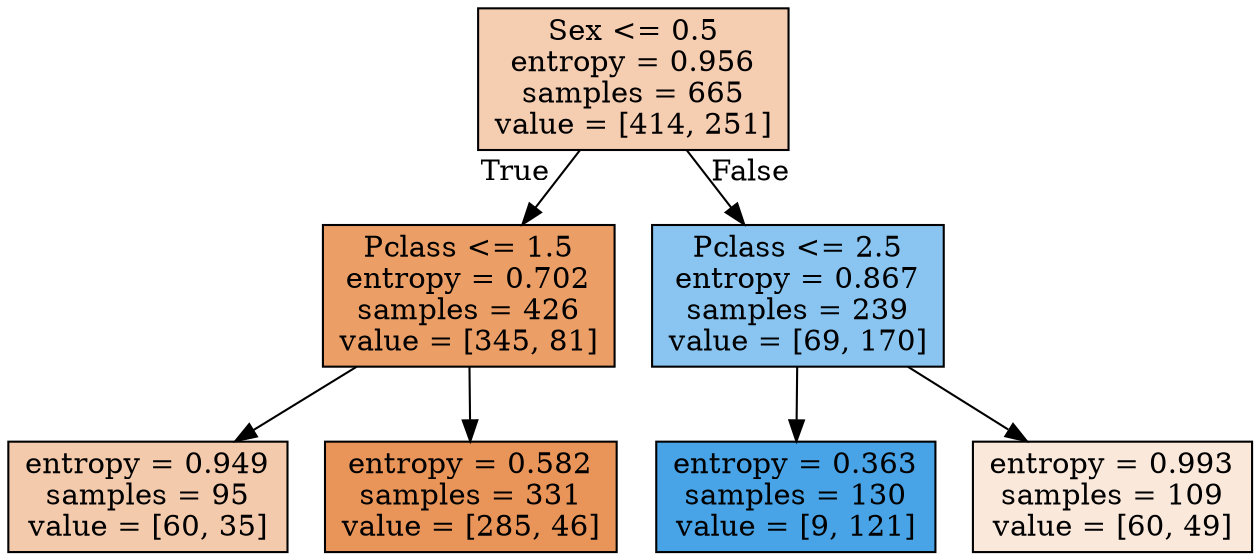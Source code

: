 digraph Tree {
node [shape=box, style="filled", color="black"] ;
0 [label="Sex <= 0.5\nentropy = 0.956\nsamples = 665\nvalue = [414, 251]", fillcolor="#f5cdb1"] ;
1 [label="Pclass <= 1.5\nentropy = 0.702\nsamples = 426\nvalue = [345, 81]", fillcolor="#eb9f67"] ;
0 -> 1 [labeldistance=2.5, labelangle=45, headlabel="True"] ;
5 [label="entropy = 0.949\nsamples = 95\nvalue = [60, 35]", fillcolor="#f4caac"] ;
1 -> 5 ;
6 [label="entropy = 0.582\nsamples = 331\nvalue = [285, 46]", fillcolor="#e99559"] ;
1 -> 6 ;
2 [label="Pclass <= 2.5\nentropy = 0.867\nsamples = 239\nvalue = [69, 170]", fillcolor="#89c5f0"] ;
0 -> 2 [labeldistance=2.5, labelangle=-45, headlabel="False"] ;
3 [label="entropy = 0.363\nsamples = 130\nvalue = [9, 121]", fillcolor="#48a4e7"] ;
2 -> 3 ;
4 [label="entropy = 0.993\nsamples = 109\nvalue = [60, 49]", fillcolor="#fae8db"] ;
2 -> 4 ;
}